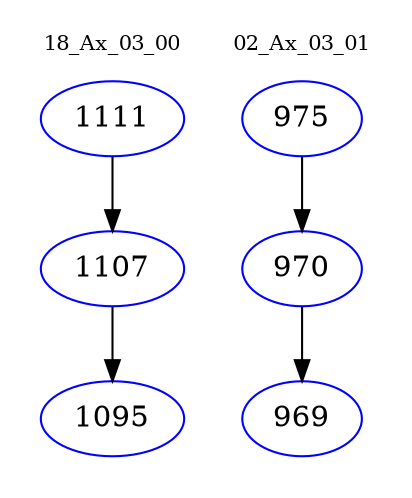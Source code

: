 digraph{
subgraph cluster_0 {
color = white
label = "18_Ax_03_00";
fontsize=10;
T0_1111 [label="1111", color="blue"]
T0_1111 -> T0_1107 [color="black"]
T0_1107 [label="1107", color="blue"]
T0_1107 -> T0_1095 [color="black"]
T0_1095 [label="1095", color="blue"]
}
subgraph cluster_1 {
color = white
label = "02_Ax_03_01";
fontsize=10;
T1_975 [label="975", color="blue"]
T1_975 -> T1_970 [color="black"]
T1_970 [label="970", color="blue"]
T1_970 -> T1_969 [color="black"]
T1_969 [label="969", color="blue"]
}
}
